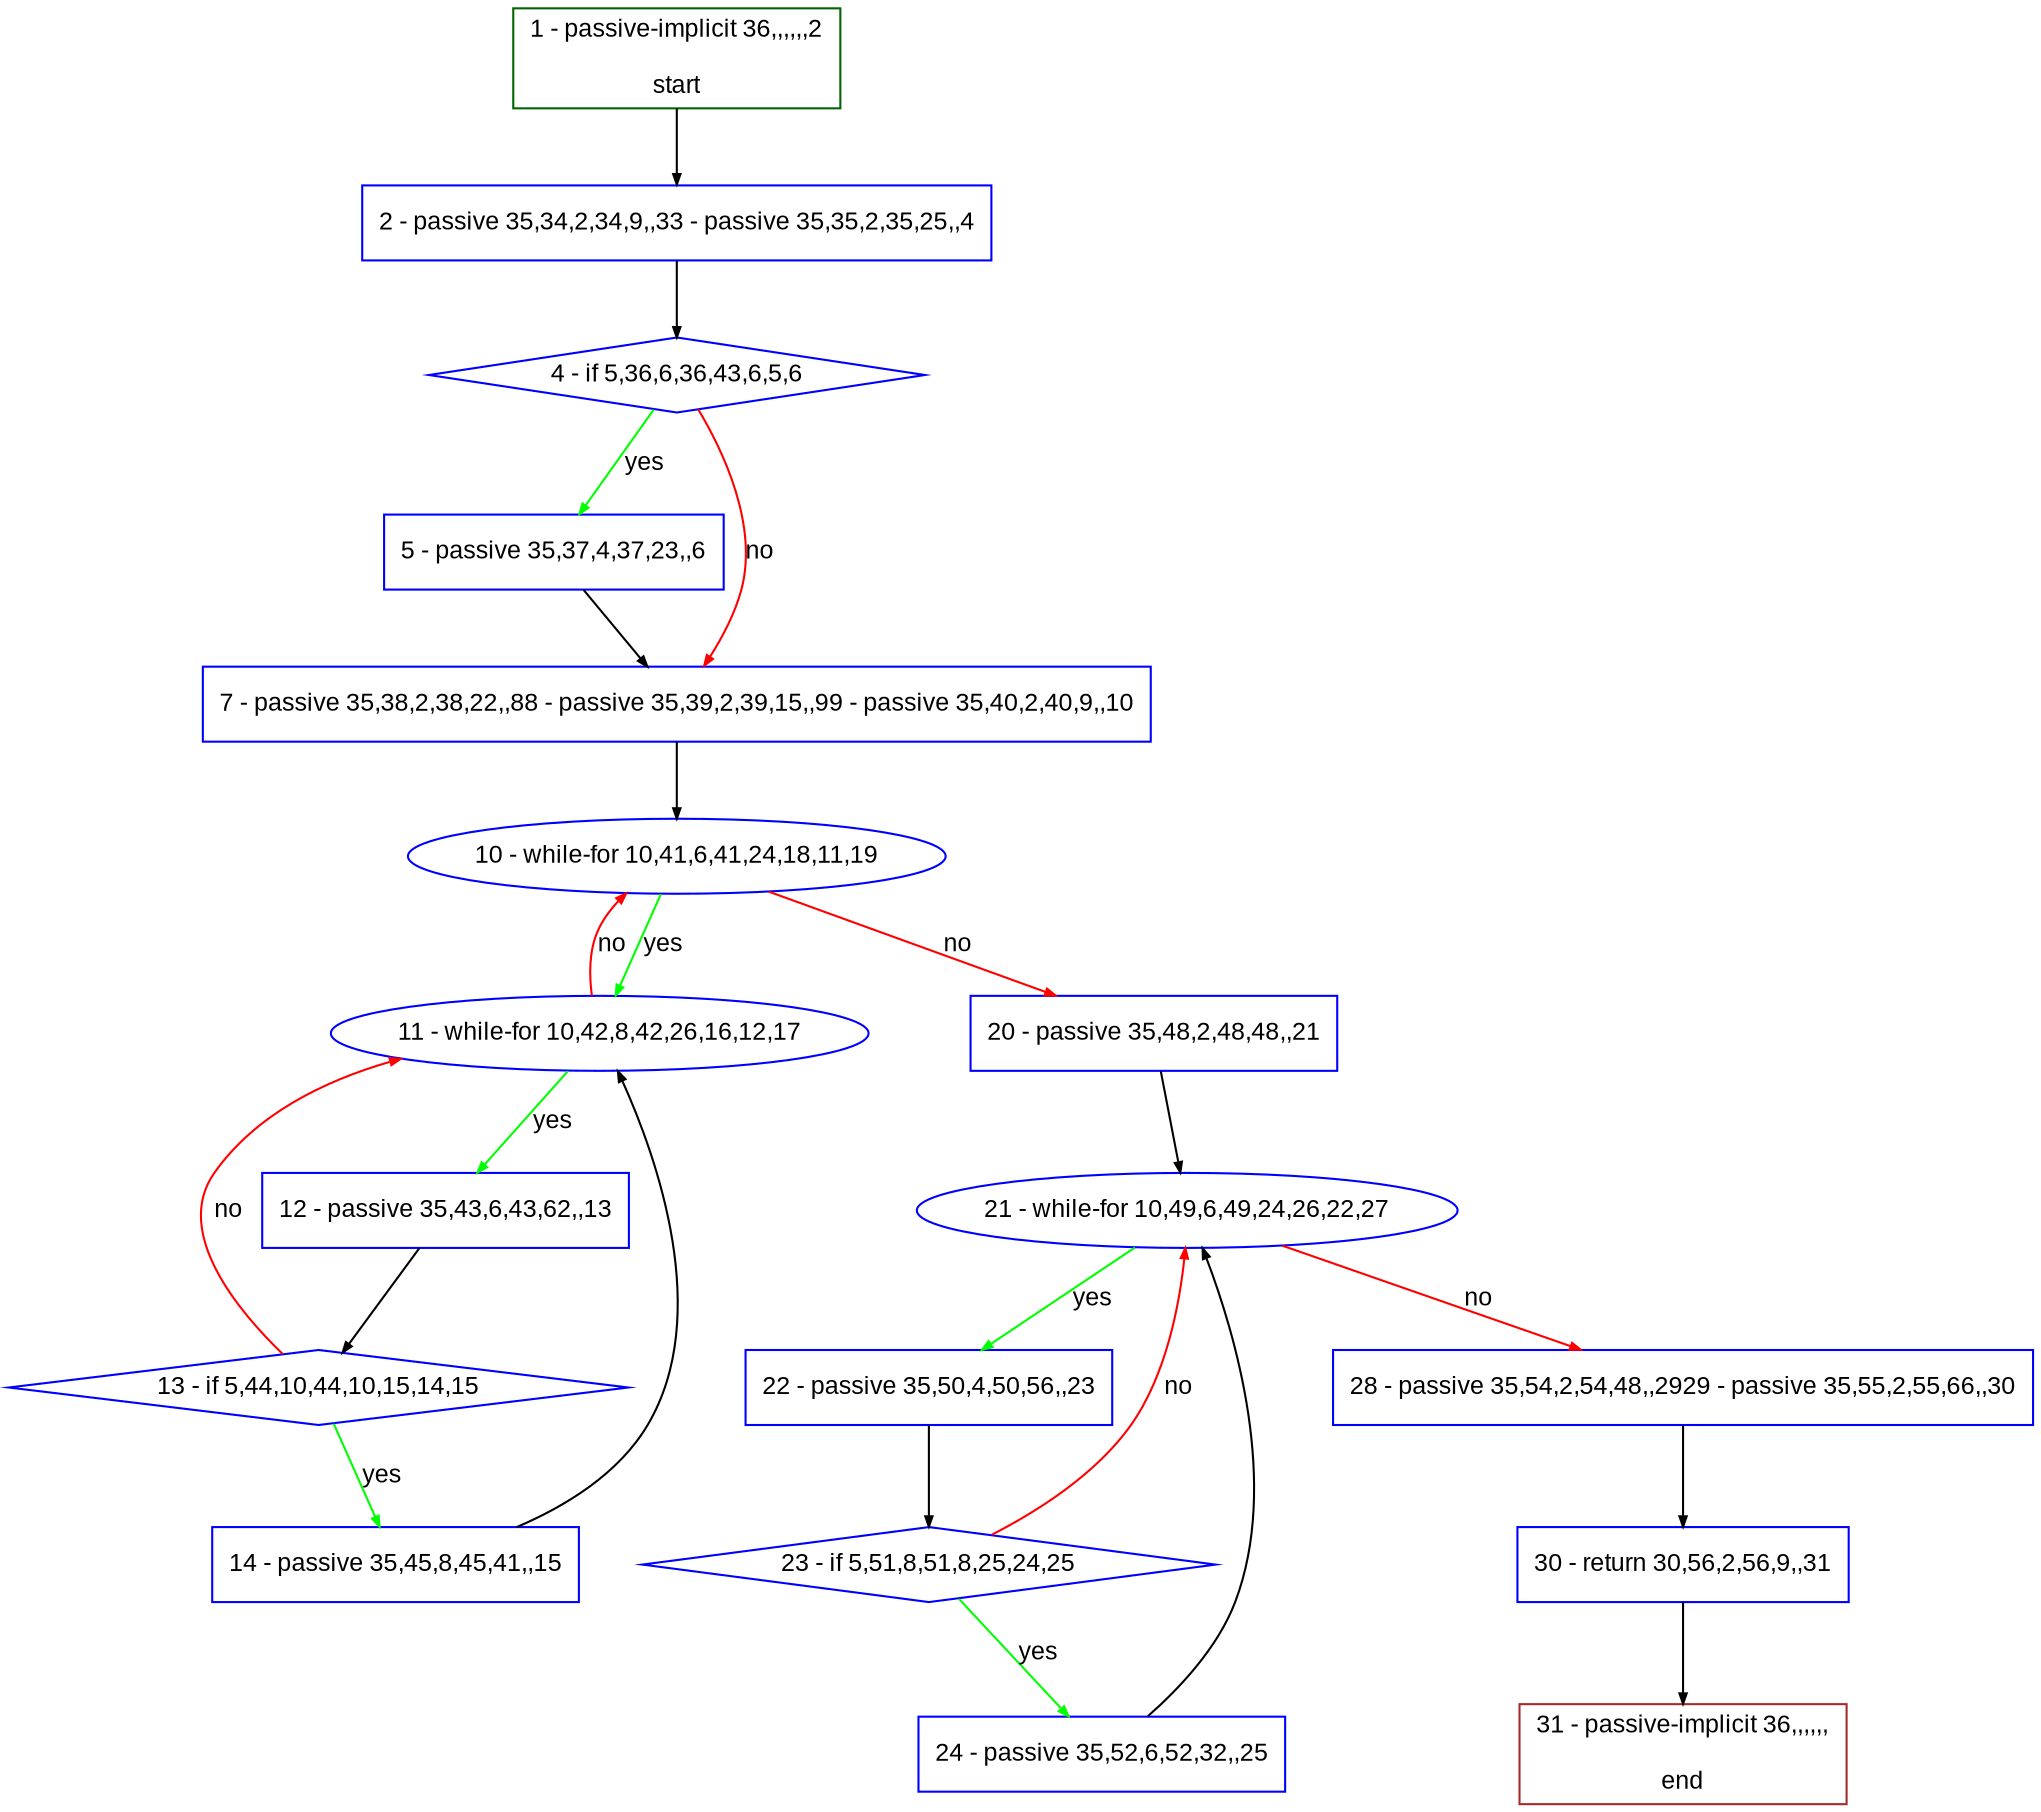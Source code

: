 digraph "" {
  graph [pack="true", label="", fontsize="12", packmode="clust", fontname="Arial", fillcolor="#FFFFCC", bgcolor="white", style="rounded,filled", compound="true"];
  node [node_initialized="no", label="", color="grey", fontsize="12", fillcolor="white", fontname="Arial", style="filled", shape="rectangle", compound="true", fixedsize="false"];
  edge [fontcolor="black", arrowhead="normal", arrowtail="none", arrowsize="0.5", ltail="", label="", color="black", fontsize="12", lhead="", fontname="Arial", dir="forward", compound="true"];
  __N1 [label="2 - passive 35,34,2,34,9,,33 - passive 35,35,2,35,25,,4", color="#0000ff", fillcolor="#ffffff", style="filled", shape="box"];
  __N2 [label="1 - passive-implicit 36,,,,,,2\n\nstart", color="#006400", fillcolor="#ffffff", style="filled", shape="box"];
  __N3 [label="4 - if 5,36,6,36,43,6,5,6", color="#0000ff", fillcolor="#ffffff", style="filled", shape="diamond"];
  __N4 [label="5 - passive 35,37,4,37,23,,6", color="#0000ff", fillcolor="#ffffff", style="filled", shape="box"];
  __N5 [label="7 - passive 35,38,2,38,22,,88 - passive 35,39,2,39,15,,99 - passive 35,40,2,40,9,,10", color="#0000ff", fillcolor="#ffffff", style="filled", shape="box"];
  __N6 [label="10 - while-for 10,41,6,41,24,18,11,19", color="#0000ff", fillcolor="#ffffff", style="filled", shape="oval"];
  __N7 [label="11 - while-for 10,42,8,42,26,16,12,17", color="#0000ff", fillcolor="#ffffff", style="filled", shape="oval"];
  __N8 [label="20 - passive 35,48,2,48,48,,21", color="#0000ff", fillcolor="#ffffff", style="filled", shape="box"];
  __N9 [label="12 - passive 35,43,6,43,62,,13", color="#0000ff", fillcolor="#ffffff", style="filled", shape="box"];
  __N10 [label="13 - if 5,44,10,44,10,15,14,15", color="#0000ff", fillcolor="#ffffff", style="filled", shape="diamond"];
  __N11 [label="14 - passive 35,45,8,45,41,,15", color="#0000ff", fillcolor="#ffffff", style="filled", shape="box"];
  __N12 [label="21 - while-for 10,49,6,49,24,26,22,27", color="#0000ff", fillcolor="#ffffff", style="filled", shape="oval"];
  __N13 [label="22 - passive 35,50,4,50,56,,23", color="#0000ff", fillcolor="#ffffff", style="filled", shape="box"];
  __N14 [label="28 - passive 35,54,2,54,48,,2929 - passive 35,55,2,55,66,,30", color="#0000ff", fillcolor="#ffffff", style="filled", shape="box"];
  __N15 [label="23 - if 5,51,8,51,8,25,24,25", color="#0000ff", fillcolor="#ffffff", style="filled", shape="diamond"];
  __N16 [label="24 - passive 35,52,6,52,32,,25", color="#0000ff", fillcolor="#ffffff", style="filled", shape="box"];
  __N17 [label="30 - return 30,56,2,56,9,,31", color="#0000ff", fillcolor="#ffffff", style="filled", shape="box"];
  __N18 [label="31 - passive-implicit 36,,,,,,\n\nend", color="#a52a2a", fillcolor="#ffffff", style="filled", shape="box"];
  __N2 -> __N1 [arrowhead="normal", arrowtail="none", color="#000000", label="", dir="forward"];
  __N1 -> __N3 [arrowhead="normal", arrowtail="none", color="#000000", label="", dir="forward"];
  __N3 -> __N4 [arrowhead="normal", arrowtail="none", color="#00ff00", label="yes", dir="forward"];
  __N3 -> __N5 [arrowhead="normal", arrowtail="none", color="#ff0000", label="no", dir="forward"];
  __N4 -> __N5 [arrowhead="normal", arrowtail="none", color="#000000", label="", dir="forward"];
  __N5 -> __N6 [arrowhead="normal", arrowtail="none", color="#000000", label="", dir="forward"];
  __N6 -> __N7 [arrowhead="normal", arrowtail="none", color="#00ff00", label="yes", dir="forward"];
  __N7 -> __N6 [arrowhead="normal", arrowtail="none", color="#ff0000", label="no", dir="forward"];
  __N6 -> __N8 [arrowhead="normal", arrowtail="none", color="#ff0000", label="no", dir="forward"];
  __N7 -> __N9 [arrowhead="normal", arrowtail="none", color="#00ff00", label="yes", dir="forward"];
  __N9 -> __N10 [arrowhead="normal", arrowtail="none", color="#000000", label="", dir="forward"];
  __N10 -> __N7 [arrowhead="normal", arrowtail="none", color="#ff0000", label="no", dir="forward"];
  __N10 -> __N11 [arrowhead="normal", arrowtail="none", color="#00ff00", label="yes", dir="forward"];
  __N11 -> __N7 [arrowhead="normal", arrowtail="none", color="#000000", label="", dir="forward"];
  __N8 -> __N12 [arrowhead="normal", arrowtail="none", color="#000000", label="", dir="forward"];
  __N12 -> __N13 [arrowhead="normal", arrowtail="none", color="#00ff00", label="yes", dir="forward"];
  __N12 -> __N14 [arrowhead="normal", arrowtail="none", color="#ff0000", label="no", dir="forward"];
  __N13 -> __N15 [arrowhead="normal", arrowtail="none", color="#000000", label="", dir="forward"];
  __N15 -> __N12 [arrowhead="normal", arrowtail="none", color="#ff0000", label="no", dir="forward"];
  __N15 -> __N16 [arrowhead="normal", arrowtail="none", color="#00ff00", label="yes", dir="forward"];
  __N16 -> __N12 [arrowhead="normal", arrowtail="none", color="#000000", label="", dir="forward"];
  __N14 -> __N17 [arrowhead="normal", arrowtail="none", color="#000000", label="", dir="forward"];
  __N17 -> __N18 [arrowhead="normal", arrowtail="none", color="#000000", label="", dir="forward"];
}
